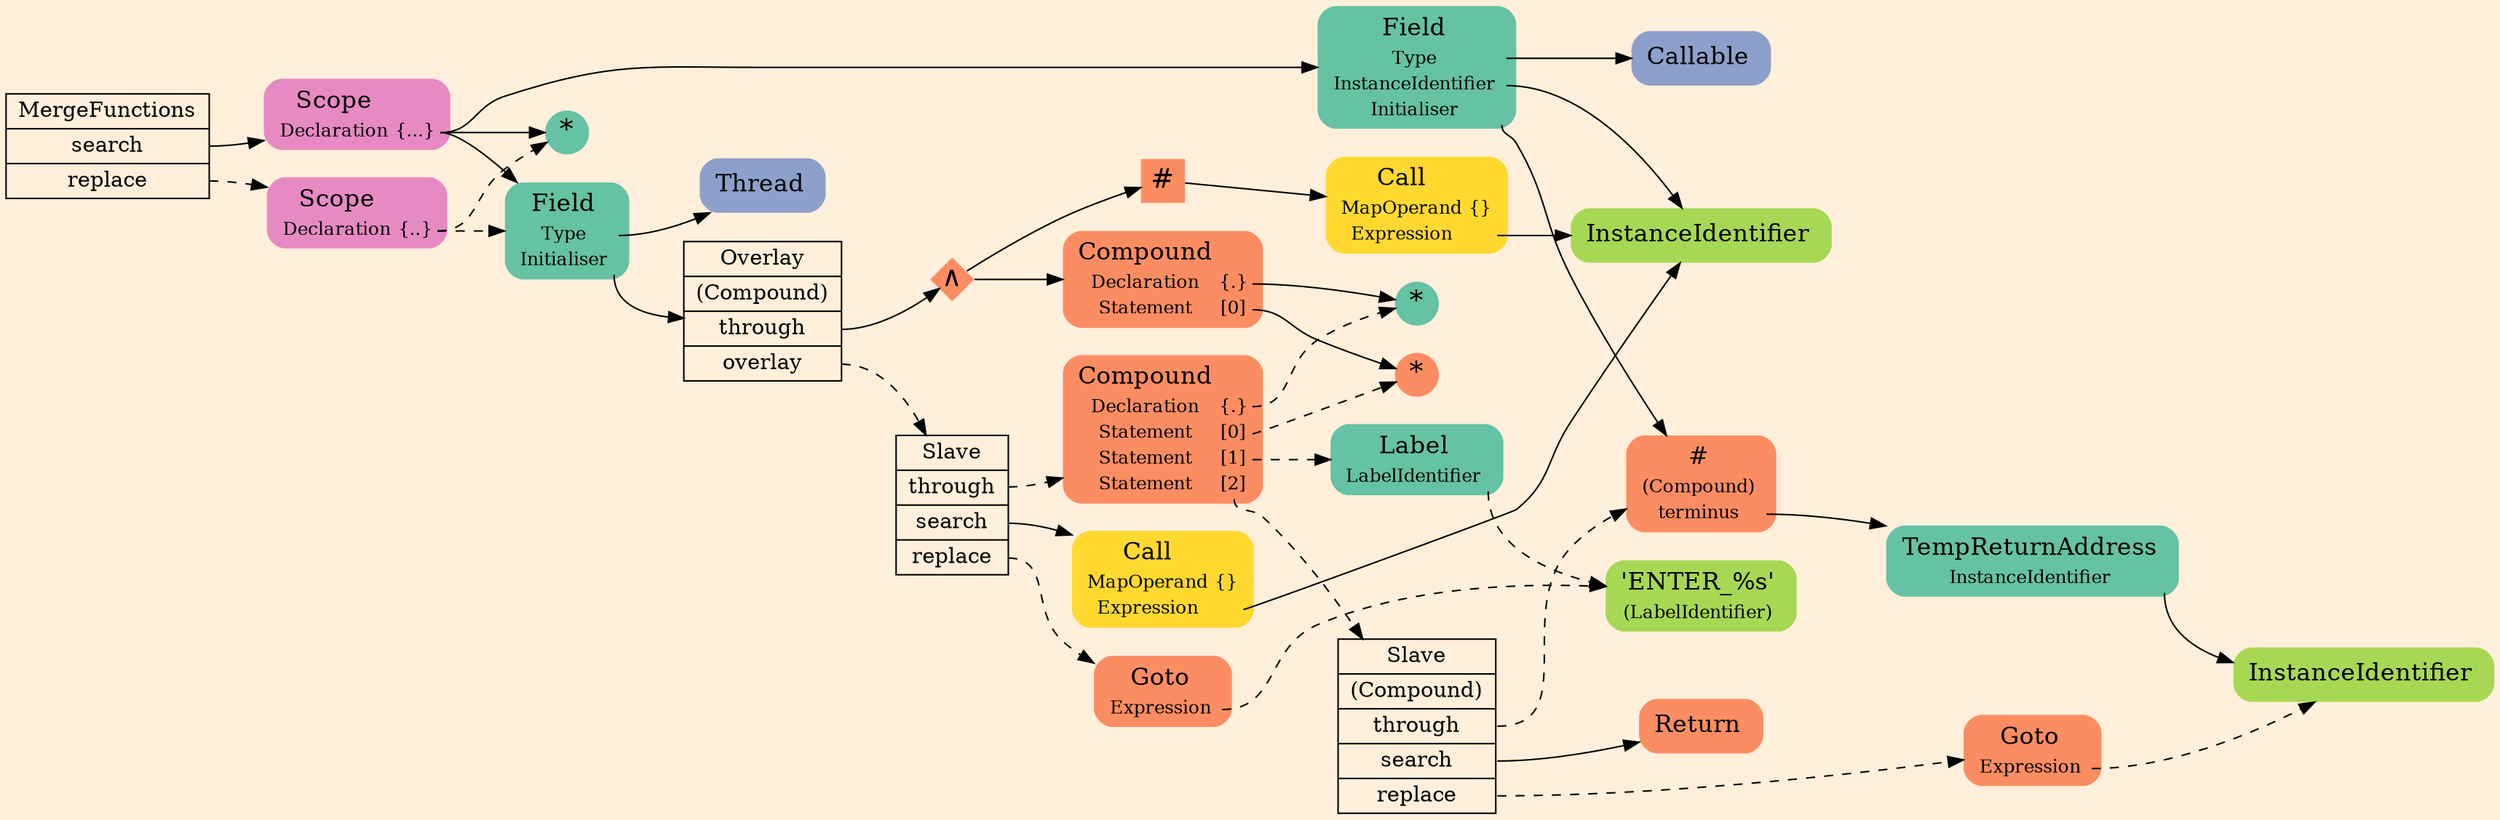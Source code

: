 digraph Inferno {
graph [
    rankdir = "LR"
    bgcolor = antiquewhite1
    color = black
    fontcolor = black
];
node [
];
// -------------------- transformation figure --------------------
"CR#P33-0" [
    shape = "record"
    fillcolor = antiquewhite1
    label = "<fixed> MergeFunctions | <port0> search | <port1> replace"
    style = "filled"
    fontsize = "14"
    color = black
    fontcolor = black
];

"#B-2-567" [
    shape = "plaintext"
    fillcolor = "/set28/4"
    label = <<TABLE BORDER="0" CELLBORDER="0" CELLSPACING="0">
     <TR><TD><FONT POINT-SIZE="16.0">Scope</FONT></TD><TD></TD></TR>
     <TR><TD>Declaration</TD><TD PORT="port0">{...}</TD></TR>
    </TABLE>>
    style = "rounded,filled"
    fontsize = "12"
];

"#B-2-573" [
    shape = "circle"
    fillcolor = "/set28/1"
    label = <*>
    style = "filled"
    fontsize = "18"
    penwidth = 0.0
    fixedsize = true
    width = 0.4
    height = 0.4
];

"#B-2-569" [
    shape = "plaintext"
    fillcolor = "/set28/1"
    label = <<TABLE BORDER="0" CELLBORDER="0" CELLSPACING="0">
     <TR><TD><FONT POINT-SIZE="16.0">Field</FONT></TD><TD></TD></TR>
     <TR><TD>Type</TD><TD PORT="port0"></TD></TR>
     <TR><TD>Initialiser</TD><TD PORT="port1"></TD></TR>
    </TABLE>>
    style = "rounded,filled"
    fontsize = "12"
];

"#B-2-571" [
    shape = "plaintext"
    fillcolor = "/set28/3"
    label = <<TABLE BORDER="0" CELLBORDER="0" CELLSPACING="0">
     <TR><TD><FONT POINT-SIZE="16.0">Thread</FONT></TD><TD></TD></TR>
    </TABLE>>
    style = "rounded,filled"
    fontsize = "12"
];

"#B-2-577" [
    shape = "record"
    fillcolor = antiquewhite1
    label = "<fixed> Overlay | <port0> (Compound) | <port1> through | <port2> overlay"
    style = "filled"
    fontsize = "14"
    color = black
    fontcolor = black
];

"#B-2-585" [
    shape = "diamond"
    fillcolor = "/set28/2"
    label = <∧>
    style = "filled"
    fontsize = "18"
    penwidth = 0.0
    fixedsize = true
    width = 0.4
    height = 0.4
];

"#B-2-578" [
    shape = "plaintext"
    fillcolor = "/set28/2"
    label = <<TABLE BORDER="0" CELLBORDER="0" CELLSPACING="0">
     <TR><TD><FONT POINT-SIZE="16.0">Compound</FONT></TD><TD></TD></TR>
     <TR><TD>Declaration</TD><TD PORT="port0">{.}</TD></TR>
     <TR><TD>Statement</TD><TD PORT="port1">[0]</TD></TR>
    </TABLE>>
    style = "rounded,filled"
    fontsize = "12"
];

"#B-2-574" [
    shape = "circle"
    fillcolor = "/set28/1"
    label = <*>
    style = "filled"
    fontsize = "18"
    penwidth = 0.0
    fixedsize = true
    width = 0.4
    height = 0.4
];

"#B-2-575" [
    shape = "circle"
    fillcolor = "/set28/2"
    label = <*>
    style = "filled"
    fontsize = "18"
    penwidth = 0.0
    fixedsize = true
    width = 0.4
    height = 0.4
];

"#B-2-586" [
    shape = "square"
    fillcolor = "/set28/2"
    label = <#>
    style = "filled"
    fontsize = "18"
    penwidth = 0.0
    fixedsize = true
    width = 0.4
    height = 0.4
];

"#B-2-580" [
    shape = "plaintext"
    fillcolor = "/set28/6"
    label = <<TABLE BORDER="0" CELLBORDER="0" CELLSPACING="0">
     <TR><TD><FONT POINT-SIZE="16.0">Call</FONT></TD><TD></TD></TR>
     <TR><TD>MapOperand</TD><TD PORT="port0">{}</TD></TR>
     <TR><TD>Expression</TD><TD PORT="port1"></TD></TR>
    </TABLE>>
    style = "rounded,filled"
    fontsize = "12"
];

"#B-2-582" [
    shape = "plaintext"
    fillcolor = "/set28/5"
    label = <<TABLE BORDER="0" CELLBORDER="0" CELLSPACING="0">
     <TR><TD><FONT POINT-SIZE="16.0">InstanceIdentifier</FONT></TD><TD></TD></TR>
    </TABLE>>
    style = "rounded,filled"
    fontsize = "12"
];

"#B-2-595" [
    shape = "record"
    fillcolor = antiquewhite1
    label = "<fixed> Slave | <port0> through | <port1> search | <port2> replace"
    style = "filled"
    fontsize = "14"
    color = black
    fontcolor = black
];

"#B-2-579" [
    shape = "plaintext"
    fillcolor = "/set28/2"
    label = <<TABLE BORDER="0" CELLBORDER="0" CELLSPACING="0">
     <TR><TD><FONT POINT-SIZE="16.0">Compound</FONT></TD><TD></TD></TR>
     <TR><TD>Declaration</TD><TD PORT="port0">{.}</TD></TR>
     <TR><TD>Statement</TD><TD PORT="port1">[0]</TD></TR>
     <TR><TD>Statement</TD><TD PORT="port2">[1]</TD></TR>
     <TR><TD>Statement</TD><TD PORT="port3">[2]</TD></TR>
    </TABLE>>
    style = "rounded,filled"
    fontsize = "12"
];

"#B-2-583" [
    shape = "plaintext"
    fillcolor = "/set28/1"
    label = <<TABLE BORDER="0" CELLBORDER="0" CELLSPACING="0">
     <TR><TD><FONT POINT-SIZE="16.0">Label</FONT></TD><TD></TD></TR>
     <TR><TD>LabelIdentifier</TD><TD PORT="port0"></TD></TR>
    </TABLE>>
    style = "rounded,filled"
    fontsize = "12"
];

"#B-2-584" [
    shape = "plaintext"
    fillcolor = "/set28/5"
    label = <<TABLE BORDER="0" CELLBORDER="0" CELLSPACING="0">
     <TR><TD><FONT POINT-SIZE="16.0">'ENTER_%s'</FONT></TD><TD></TD></TR>
     <TR><TD>(LabelIdentifier)</TD><TD PORT="port0"></TD></TR>
    </TABLE>>
    style = "rounded,filled"
    fontsize = "12"
];

"#B-2-594" [
    shape = "record"
    fillcolor = antiquewhite1
    label = "<fixed> Slave | <port0> (Compound) | <port1> through | <port2> search | <port3> replace"
    style = "filled"
    fontsize = "14"
    color = black
    fontcolor = black
];

"#B-2-587" [
    shape = "plaintext"
    fillcolor = "/set28/2"
    label = <<TABLE BORDER="0" CELLBORDER="0" CELLSPACING="0">
     <TR><TD><FONT POINT-SIZE="16.0">#</FONT></TD><TD></TD></TR>
     <TR><TD>(Compound)</TD><TD PORT="port0"></TD></TR>
     <TR><TD>terminus</TD><TD PORT="port1"></TD></TR>
    </TABLE>>
    style = "rounded,filled"
    fontsize = "12"
];

"#B-2-592" [
    shape = "plaintext"
    fillcolor = "/set28/1"
    label = <<TABLE BORDER="0" CELLBORDER="0" CELLSPACING="0">
     <TR><TD><FONT POINT-SIZE="16.0">TempReturnAddress</FONT></TD><TD></TD></TR>
     <TR><TD>InstanceIdentifier</TD><TD PORT="port0"></TD></TR>
    </TABLE>>
    style = "rounded,filled"
    fontsize = "12"
];

"#B-2-593" [
    shape = "plaintext"
    fillcolor = "/set28/5"
    label = <<TABLE BORDER="0" CELLBORDER="0" CELLSPACING="0">
     <TR><TD><FONT POINT-SIZE="16.0">InstanceIdentifier</FONT></TD><TD></TD></TR>
    </TABLE>>
    style = "rounded,filled"
    fontsize = "12"
];

"#B-2-591" [
    shape = "plaintext"
    fillcolor = "/set28/2"
    label = <<TABLE BORDER="0" CELLBORDER="0" CELLSPACING="0">
     <TR><TD><FONT POINT-SIZE="16.0">Return</FONT></TD><TD></TD></TR>
    </TABLE>>
    style = "rounded,filled"
    fontsize = "12"
];

"#B-2-590" [
    shape = "plaintext"
    fillcolor = "/set28/2"
    label = <<TABLE BORDER="0" CELLBORDER="0" CELLSPACING="0">
     <TR><TD><FONT POINT-SIZE="16.0">Goto</FONT></TD><TD></TD></TR>
     <TR><TD>Expression</TD><TD PORT="port0"></TD></TR>
    </TABLE>>
    style = "rounded,filled"
    fontsize = "12"
];

"#B-2-581" [
    shape = "plaintext"
    fillcolor = "/set28/6"
    label = <<TABLE BORDER="0" CELLBORDER="0" CELLSPACING="0">
     <TR><TD><FONT POINT-SIZE="16.0">Call</FONT></TD><TD></TD></TR>
     <TR><TD>MapOperand</TD><TD PORT="port0">{}</TD></TR>
     <TR><TD>Expression</TD><TD PORT="port1"></TD></TR>
    </TABLE>>
    style = "rounded,filled"
    fontsize = "12"
];

"#B-2-589" [
    shape = "plaintext"
    fillcolor = "/set28/2"
    label = <<TABLE BORDER="0" CELLBORDER="0" CELLSPACING="0">
     <TR><TD><FONT POINT-SIZE="16.0">Goto</FONT></TD><TD></TD></TR>
     <TR><TD>Expression</TD><TD PORT="port0"></TD></TR>
    </TABLE>>
    style = "rounded,filled"
    fontsize = "12"
];

"#B-2-570" [
    shape = "plaintext"
    fillcolor = "/set28/1"
    label = <<TABLE BORDER="0" CELLBORDER="0" CELLSPACING="0">
     <TR><TD><FONT POINT-SIZE="16.0">Field</FONT></TD><TD></TD></TR>
     <TR><TD>Type</TD><TD PORT="port0"></TD></TR>
     <TR><TD>InstanceIdentifier</TD><TD PORT="port1"></TD></TR>
     <TR><TD>Initialiser</TD><TD PORT="port2"></TD></TR>
    </TABLE>>
    style = "rounded,filled"
    fontsize = "12"
];

"#B-2-572" [
    shape = "plaintext"
    fillcolor = "/set28/3"
    label = <<TABLE BORDER="0" CELLBORDER="0" CELLSPACING="0">
     <TR><TD><FONT POINT-SIZE="16.0">Callable</FONT></TD><TD></TD></TR>
    </TABLE>>
    style = "rounded,filled"
    fontsize = "12"
];

"#B-2-568" [
    shape = "plaintext"
    fillcolor = "/set28/4"
    label = <<TABLE BORDER="0" CELLBORDER="0" CELLSPACING="0">
     <TR><TD><FONT POINT-SIZE="16.0">Scope</FONT></TD><TD></TD></TR>
     <TR><TD>Declaration</TD><TD PORT="port0">{..}</TD></TR>
    </TABLE>>
    style = "rounded,filled"
    fontsize = "12"
];



// -------------------- links --------------------
// links for block CR#P33-0
"CR#P33-0":port0 -> "#B-2-567" [
    style="solid"
    color = black
    fontcolor = black
];

"CR#P33-0":port1 -> "#B-2-568" [
    style="dashed"
    color = black
    fontcolor = black
];

// links for block #B-2-567
"#B-2-567":port0 -> "#B-2-573" [
    style="solid"
    color = black
    fontcolor = black
];

"#B-2-567":port0 -> "#B-2-569" [
    style="solid"
    color = black
    fontcolor = black
];

"#B-2-567":port0 -> "#B-2-570" [
    style="solid"
    color = black
    fontcolor = black
];

// links for block #B-2-573
// links for block #B-2-569
"#B-2-569":port0 -> "#B-2-571" [
    style="solid"
    color = black
    fontcolor = black
];

"#B-2-569":port1 -> "#B-2-577" [
    style="solid"
    color = black
    fontcolor = black
];

// links for block #B-2-571
// links for block #B-2-577
"#B-2-577":port1 -> "#B-2-585" [
    style="solid"
    color = black
    fontcolor = black
];

"#B-2-577":port2 -> "#B-2-595" [
    style="dashed"
    color = black
    fontcolor = black
];

// links for block #B-2-585
"#B-2-585" -> "#B-2-578" [
    style="solid"
    color = black
    fontcolor = black
];

"#B-2-585" -> "#B-2-586" [
    style="solid"
    color = black
    fontcolor = black
];

// links for block #B-2-578
"#B-2-578":port0 -> "#B-2-574" [
    style="solid"
    color = black
    fontcolor = black
];

"#B-2-578":port1 -> "#B-2-575" [
    style="solid"
    color = black
    fontcolor = black
];

// links for block #B-2-574
// links for block #B-2-575
// links for block #B-2-586
"#B-2-586" -> "#B-2-580" [
    style="solid"
    color = black
    fontcolor = black
];

// links for block #B-2-580
"#B-2-580":port1 -> "#B-2-582" [
    style="solid"
    color = black
    fontcolor = black
];

// links for block #B-2-582
// links for block #B-2-595
"#B-2-595":port0 -> "#B-2-579" [
    style="dashed"
    color = black
    fontcolor = black
];

"#B-2-595":port1 -> "#B-2-581" [
    style="solid"
    color = black
    fontcolor = black
];

"#B-2-595":port2 -> "#B-2-589" [
    style="dashed"
    color = black
    fontcolor = black
];

// links for block #B-2-579
"#B-2-579":port0 -> "#B-2-574" [
    style="dashed"
    color = black
    fontcolor = black
];

"#B-2-579":port1 -> "#B-2-575" [
    style="dashed"
    color = black
    fontcolor = black
];

"#B-2-579":port2 -> "#B-2-583" [
    style="dashed"
    color = black
    fontcolor = black
];

"#B-2-579":port3 -> "#B-2-594" [
    style="dashed"
    color = black
    fontcolor = black
];

// links for block #B-2-583
"#B-2-583":port0 -> "#B-2-584" [
    style="dashed"
    color = black
    fontcolor = black
];

// links for block #B-2-584
// links for block #B-2-594
"#B-2-594":port1 -> "#B-2-587" [
    style="dashed"
    color = black
    fontcolor = black
];

"#B-2-594":port2 -> "#B-2-591" [
    style="solid"
    color = black
    fontcolor = black
];

"#B-2-594":port3 -> "#B-2-590" [
    style="dashed"
    color = black
    fontcolor = black
];

// links for block #B-2-587
"#B-2-587":port1 -> "#B-2-592" [
    style="solid"
    color = black
    fontcolor = black
];

// links for block #B-2-592
"#B-2-592":port0 -> "#B-2-593" [
    style="solid"
    color = black
    fontcolor = black
];

// links for block #B-2-593
// links for block #B-2-591
// links for block #B-2-590
"#B-2-590":port0 -> "#B-2-593" [
    style="dashed"
    color = black
    fontcolor = black
];

// links for block #B-2-581
"#B-2-581":port1 -> "#B-2-582" [
    style="solid"
    color = black
    fontcolor = black
];

// links for block #B-2-589
"#B-2-589":port0 -> "#B-2-584" [
    style="dashed"
    color = black
    fontcolor = black
];

// links for block #B-2-570
"#B-2-570":port0 -> "#B-2-572" [
    style="solid"
    color = black
    fontcolor = black
];

"#B-2-570":port1 -> "#B-2-582" [
    style="solid"
    color = black
    fontcolor = black
];

"#B-2-570":port2 -> "#B-2-587" [
    style="solid"
    color = black
    fontcolor = black
];

// links for block #B-2-572
// links for block #B-2-568
"#B-2-568":port0 -> "#B-2-573" [
    style="dashed"
    color = black
    fontcolor = black
];

"#B-2-568":port0 -> "#B-2-569" [
    style="dashed"
    color = black
    fontcolor = black
];

}
